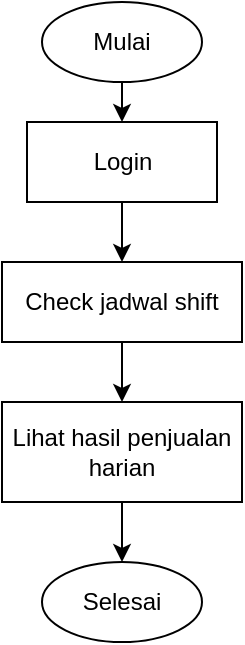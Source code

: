 <mxfile>
    <diagram id="jY4yzk_kknX-ZidCzFm_" name="Page-1">
        <mxGraphModel dx="729" dy="399" grid="1" gridSize="10" guides="1" tooltips="1" connect="1" arrows="1" fold="1" page="0" pageScale="1" pageWidth="850" pageHeight="1100" math="0" shadow="0">
            <root>
                <mxCell id="0"/>
                <mxCell id="1" parent="0"/>
                <mxCell id="4" value="" style="edgeStyle=none;html=1;" edge="1" parent="1" source="2" target="3">
                    <mxGeometry relative="1" as="geometry"/>
                </mxCell>
                <mxCell id="2" value="Mulai" style="ellipse;whiteSpace=wrap;html=1;" vertex="1" parent="1">
                    <mxGeometry x="20" y="80" width="80" height="40" as="geometry"/>
                </mxCell>
                <mxCell id="6" value="" style="edgeStyle=none;html=1;" edge="1" parent="1" source="3" target="5">
                    <mxGeometry relative="1" as="geometry"/>
                </mxCell>
                <mxCell id="3" value="Login" style="whiteSpace=wrap;html=1;" vertex="1" parent="1">
                    <mxGeometry x="12.5" y="140" width="95" height="40" as="geometry"/>
                </mxCell>
                <mxCell id="8" value="" style="edgeStyle=none;html=1;" edge="1" parent="1" source="5" target="7">
                    <mxGeometry relative="1" as="geometry"/>
                </mxCell>
                <mxCell id="5" value="Check jadwal shift" style="whiteSpace=wrap;html=1;" vertex="1" parent="1">
                    <mxGeometry y="210" width="120" height="40" as="geometry"/>
                </mxCell>
                <mxCell id="10" value="" style="edgeStyle=none;html=1;" edge="1" parent="1" source="7" target="9">
                    <mxGeometry relative="1" as="geometry"/>
                </mxCell>
                <mxCell id="7" value="Lihat hasil penjualan harian" style="whiteSpace=wrap;html=1;" vertex="1" parent="1">
                    <mxGeometry y="280" width="120" height="50" as="geometry"/>
                </mxCell>
                <mxCell id="9" value="Selesai" style="ellipse;whiteSpace=wrap;html=1;" vertex="1" parent="1">
                    <mxGeometry x="20" y="360" width="80" height="40" as="geometry"/>
                </mxCell>
            </root>
        </mxGraphModel>
    </diagram>
</mxfile>